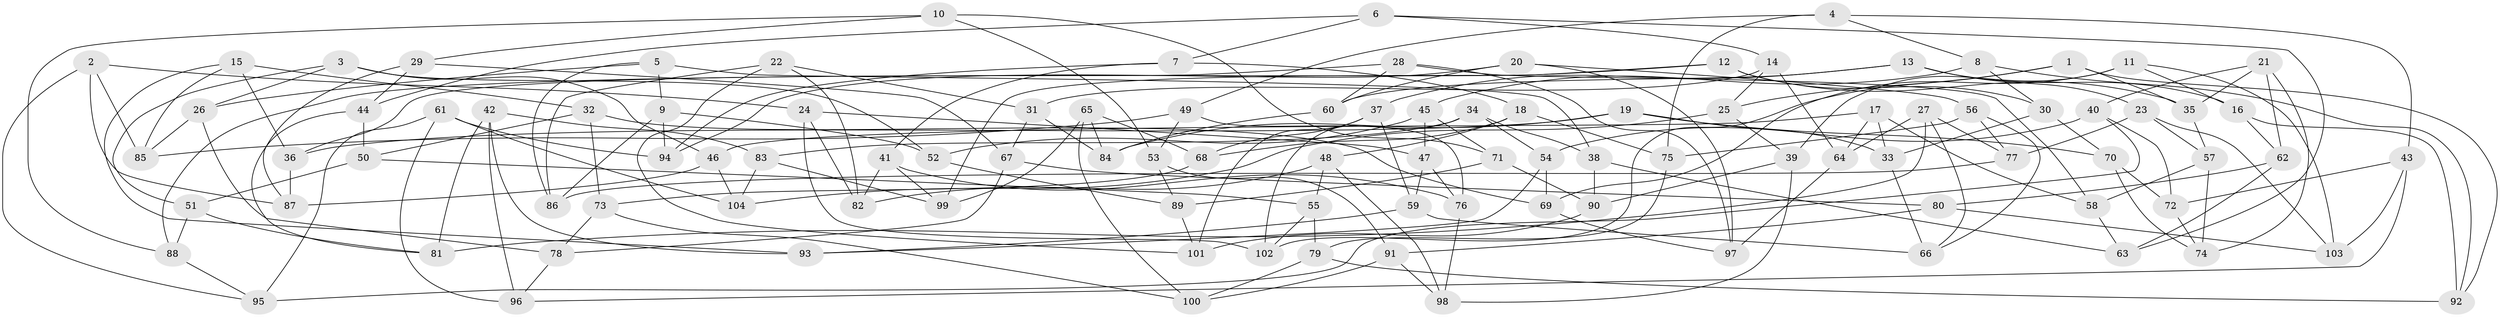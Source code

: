 // coarse degree distribution, {4: 0.75, 7: 0.06944444444444445, 8: 0.06944444444444445, 6: 0.013888888888888888, 9: 0.013888888888888888, 5: 0.05555555555555555, 3: 0.027777777777777776}
// Generated by graph-tools (version 1.1) at 2025/04/03/04/25 22:04:01]
// undirected, 104 vertices, 208 edges
graph export_dot {
graph [start="1"]
  node [color=gray90,style=filled];
  1;
  2;
  3;
  4;
  5;
  6;
  7;
  8;
  9;
  10;
  11;
  12;
  13;
  14;
  15;
  16;
  17;
  18;
  19;
  20;
  21;
  22;
  23;
  24;
  25;
  26;
  27;
  28;
  29;
  30;
  31;
  32;
  33;
  34;
  35;
  36;
  37;
  38;
  39;
  40;
  41;
  42;
  43;
  44;
  45;
  46;
  47;
  48;
  49;
  50;
  51;
  52;
  53;
  54;
  55;
  56;
  57;
  58;
  59;
  60;
  61;
  62;
  63;
  64;
  65;
  66;
  67;
  68;
  69;
  70;
  71;
  72;
  73;
  74;
  75;
  76;
  77;
  78;
  79;
  80;
  81;
  82;
  83;
  84;
  85;
  86;
  87;
  88;
  89;
  90;
  91;
  92;
  93;
  94;
  95;
  96;
  97;
  98;
  99;
  100;
  101;
  102;
  103;
  104;
  1 -- 102;
  1 -- 35;
  1 -- 92;
  1 -- 25;
  2 -- 24;
  2 -- 95;
  2 -- 85;
  2 -- 87;
  3 -- 46;
  3 -- 52;
  3 -- 26;
  3 -- 51;
  4 -- 8;
  4 -- 49;
  4 -- 43;
  4 -- 75;
  5 -- 86;
  5 -- 38;
  5 -- 9;
  5 -- 26;
  6 -- 63;
  6 -- 14;
  6 -- 44;
  6 -- 7;
  7 -- 41;
  7 -- 18;
  7 -- 94;
  8 -- 45;
  8 -- 92;
  8 -- 30;
  9 -- 86;
  9 -- 52;
  9 -- 94;
  10 -- 71;
  10 -- 29;
  10 -- 88;
  10 -- 53;
  11 -- 103;
  11 -- 69;
  11 -- 16;
  11 -- 39;
  12 -- 88;
  12 -- 30;
  12 -- 99;
  12 -- 35;
  13 -- 23;
  13 -- 60;
  13 -- 16;
  13 -- 37;
  14 -- 64;
  14 -- 25;
  14 -- 31;
  15 -- 85;
  15 -- 36;
  15 -- 32;
  15 -- 93;
  16 -- 92;
  16 -- 62;
  17 -- 64;
  17 -- 33;
  17 -- 58;
  17 -- 46;
  18 -- 48;
  18 -- 68;
  18 -- 75;
  19 -- 36;
  19 -- 70;
  19 -- 33;
  19 -- 84;
  20 -- 94;
  20 -- 97;
  20 -- 56;
  20 -- 60;
  21 -- 74;
  21 -- 35;
  21 -- 40;
  21 -- 62;
  22 -- 86;
  22 -- 82;
  22 -- 101;
  22 -- 31;
  23 -- 57;
  23 -- 103;
  23 -- 77;
  24 -- 82;
  24 -- 47;
  24 -- 102;
  25 -- 39;
  25 -- 104;
  26 -- 85;
  26 -- 78;
  27 -- 77;
  27 -- 66;
  27 -- 64;
  27 -- 81;
  28 -- 60;
  28 -- 36;
  28 -- 97;
  28 -- 58;
  29 -- 87;
  29 -- 67;
  29 -- 44;
  30 -- 33;
  30 -- 70;
  31 -- 67;
  31 -- 84;
  32 -- 50;
  32 -- 69;
  32 -- 73;
  33 -- 66;
  34 -- 83;
  34 -- 102;
  34 -- 54;
  34 -- 38;
  35 -- 57;
  36 -- 87;
  37 -- 68;
  37 -- 101;
  37 -- 59;
  38 -- 90;
  38 -- 63;
  39 -- 90;
  39 -- 98;
  40 -- 72;
  40 -- 54;
  40 -- 95;
  41 -- 82;
  41 -- 99;
  41 -- 76;
  42 -- 81;
  42 -- 96;
  42 -- 83;
  42 -- 93;
  43 -- 103;
  43 -- 96;
  43 -- 72;
  44 -- 50;
  44 -- 81;
  45 -- 47;
  45 -- 71;
  45 -- 52;
  46 -- 104;
  46 -- 87;
  47 -- 59;
  47 -- 76;
  48 -- 98;
  48 -- 82;
  48 -- 55;
  49 -- 76;
  49 -- 85;
  49 -- 53;
  50 -- 55;
  50 -- 51;
  51 -- 81;
  51 -- 88;
  52 -- 89;
  53 -- 91;
  53 -- 89;
  54 -- 69;
  54 -- 93;
  55 -- 102;
  55 -- 79;
  56 -- 77;
  56 -- 75;
  56 -- 66;
  57 -- 74;
  57 -- 58;
  58 -- 63;
  59 -- 66;
  59 -- 93;
  60 -- 84;
  61 -- 96;
  61 -- 94;
  61 -- 104;
  61 -- 95;
  62 -- 80;
  62 -- 63;
  64 -- 97;
  65 -- 84;
  65 -- 68;
  65 -- 99;
  65 -- 100;
  67 -- 80;
  67 -- 78;
  68 -- 73;
  69 -- 97;
  70 -- 72;
  70 -- 74;
  71 -- 89;
  71 -- 90;
  72 -- 74;
  73 -- 78;
  73 -- 100;
  75 -- 79;
  76 -- 98;
  77 -- 86;
  78 -- 96;
  79 -- 100;
  79 -- 92;
  80 -- 91;
  80 -- 103;
  83 -- 104;
  83 -- 99;
  88 -- 95;
  89 -- 101;
  90 -- 101;
  91 -- 98;
  91 -- 100;
}
